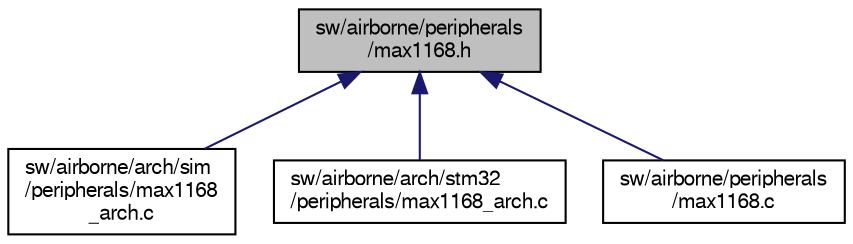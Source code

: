 digraph "sw/airborne/peripherals/max1168.h"
{
  edge [fontname="FreeSans",fontsize="10",labelfontname="FreeSans",labelfontsize="10"];
  node [fontname="FreeSans",fontsize="10",shape=record];
  Node1 [label="sw/airborne/peripherals\l/max1168.h",height=0.2,width=0.4,color="black", fillcolor="grey75", style="filled", fontcolor="black"];
  Node1 -> Node2 [dir="back",color="midnightblue",fontsize="10",style="solid",fontname="FreeSans"];
  Node2 [label="sw/airborne/arch/sim\l/peripherals/max1168\l_arch.c",height=0.2,width=0.4,color="black", fillcolor="white", style="filled",URL="$sim_2peripherals_2max1168__arch_8c.html"];
  Node1 -> Node3 [dir="back",color="midnightblue",fontsize="10",style="solid",fontname="FreeSans"];
  Node3 [label="sw/airborne/arch/stm32\l/peripherals/max1168_arch.c",height=0.2,width=0.4,color="black", fillcolor="white", style="filled",URL="$stm32_2peripherals_2max1168__arch_8c.html"];
  Node1 -> Node4 [dir="back",color="midnightblue",fontsize="10",style="solid",fontname="FreeSans"];
  Node4 [label="sw/airborne/peripherals\l/max1168.c",height=0.2,width=0.4,color="black", fillcolor="white", style="filled",URL="$max1168_8c.html"];
}
